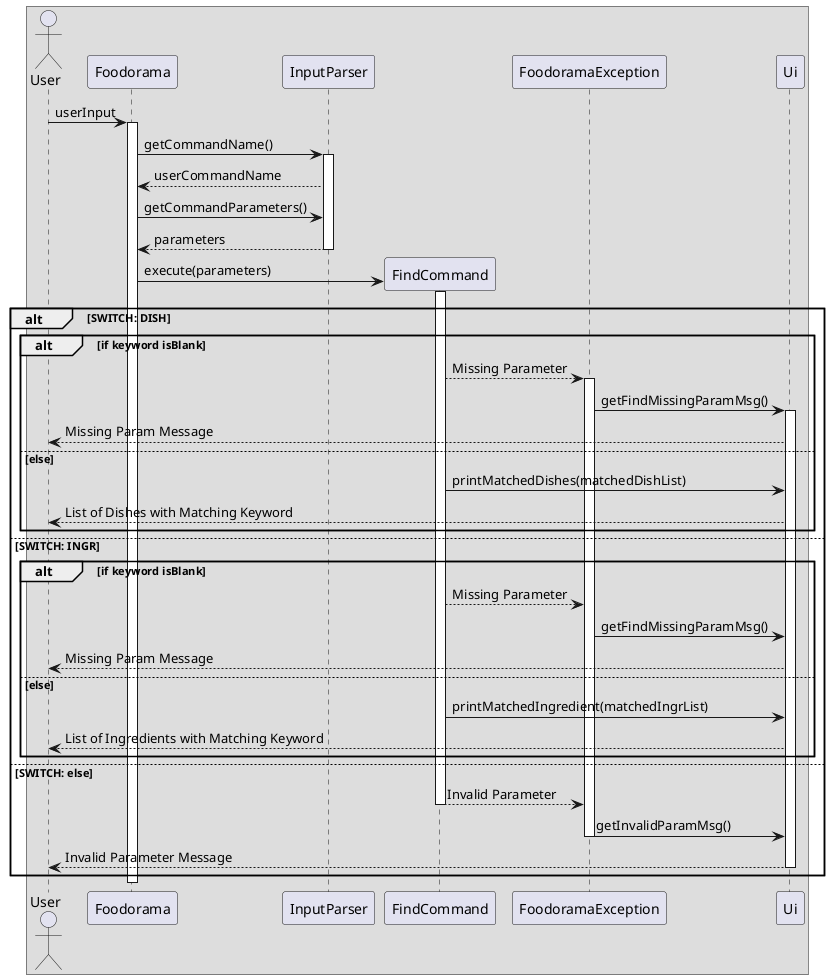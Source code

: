 @startuml
'https://plantuml.com/sequence-diagram

Box
actor User
User -> Foodorama: userInput
activate Foodorama
Foodorama -> InputParser: getCommandName()
activate InputParser
Foodorama <-- InputParser: userCommandName
Foodorama -> InputParser: getCommandParameters()
return parameters
create FindCommand
Foodorama -> FindCommand: execute(parameters)
deactivate InputParser
activate FindCommand

alt SWITCH: DISH
    alt if keyword isBlank
        FindCommand --> FoodoramaException: Missing Parameter
        activate FoodoramaException
        FoodoramaException -> Ui: getFindMissingParamMsg()
    activate Ui
        User <-- Ui: Missing Param Message
    else else
        FindCommand -> Ui: printMatchedDishes(matchedDishList)
        User <-- Ui: List of Dishes with Matching Keyword
    end

else SWITCH: INGR
    alt if keyword isBlank
        FindCommand --> FoodoramaException: Missing Parameter
        FoodoramaException -> Ui: getFindMissingParamMsg()
        User <-- Ui: Missing Param Message
    else else
        FindCommand -> Ui: printMatchedIngredient(matchedIngrList)
        User <-- Ui: List of Ingredients with Matching Keyword
    end

else SWITCH: else
    FindCommand --> FoodoramaException: Invalid Parameter
    deactivate FindCommand

    FoodoramaException -> Ui: getInvalidParamMsg()
    deactivate FoodoramaException
    User <-- Ui: Invalid Parameter Message
    deactivate Ui
end

deactivate Foodorama

@enduml